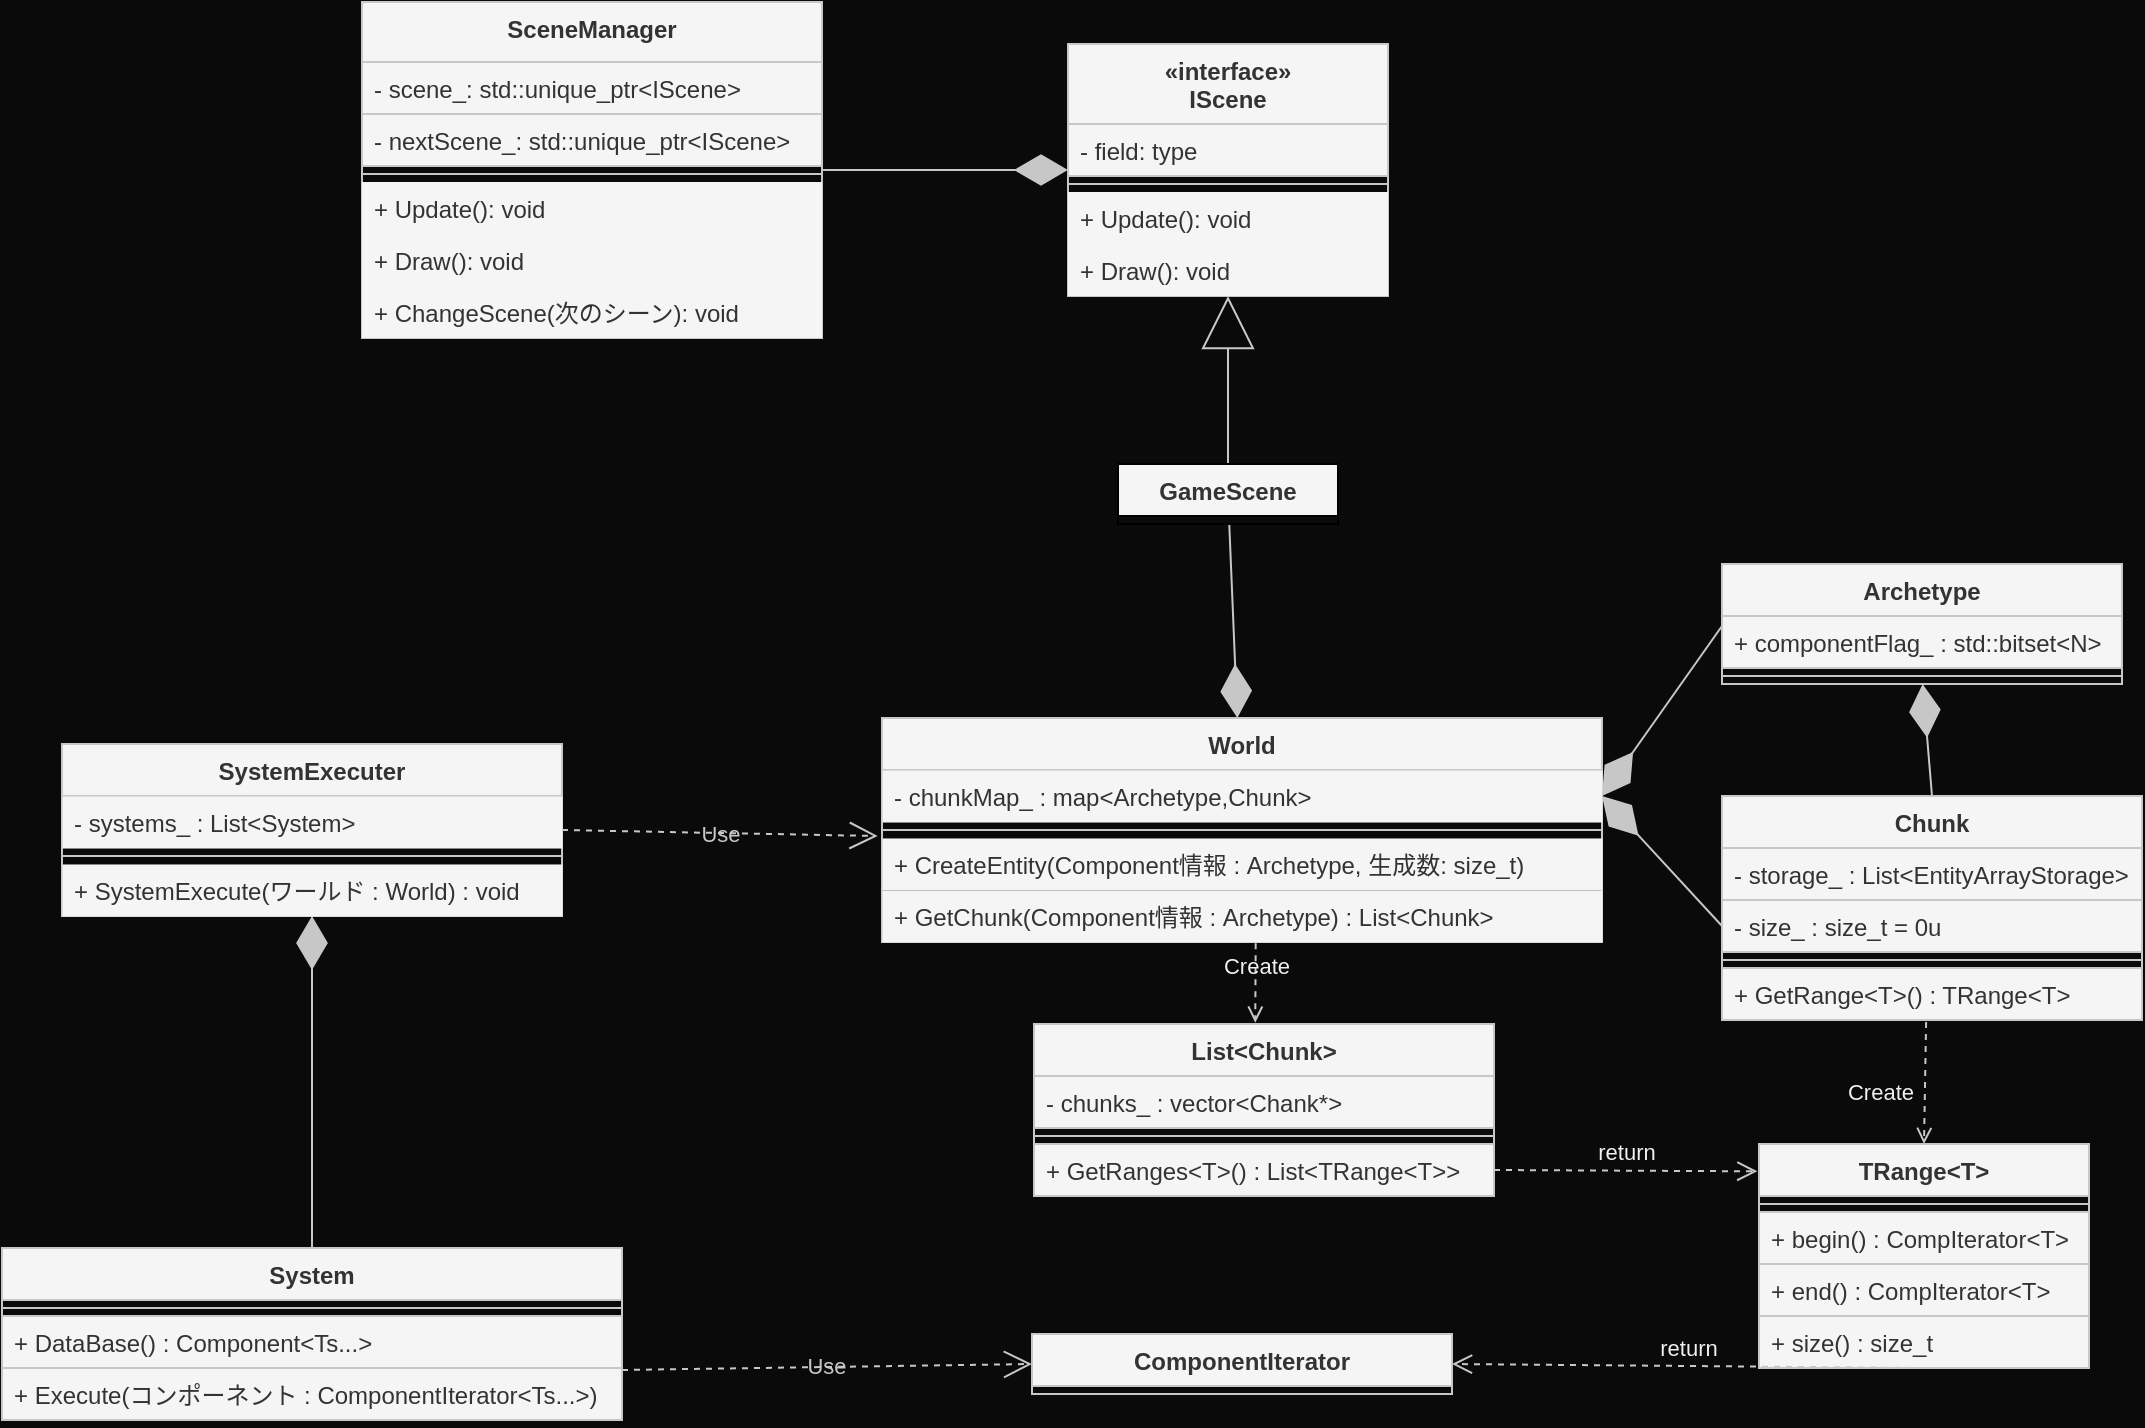 <mxfile>
    <diagram id="Wvkl28dLaL5YabkS6uyh" name="ページ1">
        <mxGraphModel dx="2324" dy="1263" grid="1" gridSize="10" guides="1" tooltips="1" connect="1" arrows="1" fold="1" page="1" pageScale="1" pageWidth="1169" pageHeight="827" background="#0A0A0A" math="0" shadow="0">
            <root>
                <mxCell id="0"/>
                <mxCell id="1" parent="0"/>
                <mxCell id="30" value="World" style="swimlane;fontStyle=1;align=center;verticalAlign=top;childLayout=stackLayout;horizontal=1;startSize=26;horizontalStack=0;resizeParent=1;resizeParentMax=0;resizeLast=0;collapsible=1;marginBottom=0;strokeWidth=1;rounded=0;labelBackgroundColor=none;fillColor=#f5f5f5;fontColor=#333333;strokeColor=#C7C7C7;" parent="1" vertex="1">
                    <mxGeometry x="240" y="277" width="360" height="112" as="geometry"/>
                </mxCell>
                <mxCell id="31" value="- chunkMap_ : map&lt;Archetype,Chunk&gt;" style="text;align=left;verticalAlign=top;spacingLeft=4;spacingRight=4;overflow=hidden;rotatable=0;points=[[0,0.5],[1,0.5]];portConstraint=eastwest;strokeWidth=0;rounded=0;labelBackgroundColor=none;fillColor=#f5f5f5;fontColor=#333333;strokeColor=#C7C7C7;" parent="30" vertex="1">
                    <mxGeometry y="26" width="360" height="26" as="geometry"/>
                </mxCell>
                <mxCell id="32" value="" style="line;strokeWidth=1;align=left;verticalAlign=middle;spacingTop=-1;spacingLeft=3;spacingRight=3;rotatable=0;labelPosition=right;points=[];portConstraint=eastwest;rounded=0;labelBackgroundColor=none;fillColor=#f5f5f5;fontColor=#333333;strokeColor=#C7C7C7;" parent="30" vertex="1">
                    <mxGeometry y="52" width="360" height="8" as="geometry"/>
                </mxCell>
                <mxCell id="39" value="+ CreateEntity(Component情報 : Archetype, 生成数: size_t)" style="text;align=left;verticalAlign=top;spacingLeft=4;spacingRight=4;overflow=hidden;rotatable=0;points=[[0,0.5],[1,0.5]];portConstraint=eastwest;strokeWidth=0;rounded=0;labelBackgroundColor=none;fillColor=#f5f5f5;fontColor=#333333;strokeColor=#C7C7C7;" parent="30" vertex="1">
                    <mxGeometry y="60" width="360" height="26" as="geometry"/>
                </mxCell>
                <mxCell id="33" value="+ GetChunk(Component情報 : Archetype) : List&lt;Chunk&gt;" style="text;align=left;verticalAlign=top;spacingLeft=4;spacingRight=4;overflow=hidden;rotatable=0;points=[[0,0.5],[1,0.5]];portConstraint=eastwest;strokeWidth=0;rounded=0;labelBackgroundColor=none;fillColor=#f5f5f5;fontColor=#333333;strokeColor=#C7C7C7;" parent="30" vertex="1">
                    <mxGeometry y="86" width="360" height="26" as="geometry"/>
                </mxCell>
                <mxCell id="40" value="Archetype" style="swimlane;fontStyle=1;align=center;verticalAlign=top;childLayout=stackLayout;horizontal=1;startSize=26;horizontalStack=0;resizeParent=1;resizeParentMax=0;resizeLast=0;collapsible=1;marginBottom=0;strokeWidth=1;rounded=0;labelBackgroundColor=none;fillColor=#f5f5f5;fontColor=#333333;strokeColor=#C7C7C7;" parent="1" vertex="1">
                    <mxGeometry x="660" y="200" width="200" height="60" as="geometry">
                        <mxRectangle x="646" y="260" width="100" height="30" as="alternateBounds"/>
                    </mxGeometry>
                </mxCell>
                <mxCell id="41" value="+ componentFlag_ : std::bitset&lt;N&gt;" style="text;align=left;verticalAlign=top;spacingLeft=4;spacingRight=4;overflow=hidden;rotatable=0;points=[[0,0.5],[1,0.5]];portConstraint=eastwest;strokeWidth=1;rounded=0;labelBackgroundColor=none;fillColor=#f5f5f5;fontColor=#333333;strokeColor=#C7C7C7;" parent="40" vertex="1">
                    <mxGeometry y="26" width="200" height="26" as="geometry"/>
                </mxCell>
                <mxCell id="42" value="" style="line;strokeWidth=1;align=left;verticalAlign=middle;spacingTop=-1;spacingLeft=3;spacingRight=3;rotatable=0;labelPosition=right;points=[];portConstraint=eastwest;rounded=0;labelBackgroundColor=none;fillColor=default;fontColor=#333333;strokeColor=#C7C7C7;" parent="40" vertex="1">
                    <mxGeometry y="52" width="200" height="8" as="geometry"/>
                </mxCell>
                <mxCell id="49" value="Chunk" style="swimlane;fontStyle=1;align=center;verticalAlign=top;childLayout=stackLayout;horizontal=1;startSize=26;horizontalStack=0;resizeParent=1;resizeParentMax=0;resizeLast=0;collapsible=1;marginBottom=0;strokeWidth=1;rounded=0;labelBackgroundColor=none;fillColor=#f5f5f5;fontColor=#333333;strokeColor=#C7C7C7;" parent="1" vertex="1">
                    <mxGeometry x="660" y="316" width="210" height="112" as="geometry">
                        <mxRectangle x="656" y="350" width="80" height="30" as="alternateBounds"/>
                    </mxGeometry>
                </mxCell>
                <mxCell id="50" value="- storage_ : List&lt;EntityArrayStorage&gt;" style="text;align=left;verticalAlign=top;spacingLeft=4;spacingRight=4;overflow=hidden;rotatable=0;points=[[0,0.5],[1,0.5]];portConstraint=eastwest;strokeWidth=1;rounded=0;labelBackgroundColor=none;fillColor=#f5f5f5;fontColor=#333333;strokeColor=#C7C7C7;" parent="49" vertex="1">
                    <mxGeometry y="26" width="210" height="26" as="geometry"/>
                </mxCell>
                <mxCell id="74" value="- size_ : size_t = 0u" style="text;align=left;verticalAlign=top;spacingLeft=4;spacingRight=4;overflow=hidden;rotatable=0;points=[[0,0.5],[1,0.5]];portConstraint=eastwest;strokeWidth=1;rounded=0;labelBackgroundColor=none;fillColor=#f5f5f5;fontColor=#333333;strokeColor=#C7C7C7;" parent="49" vertex="1">
                    <mxGeometry y="52" width="210" height="26" as="geometry"/>
                </mxCell>
                <mxCell id="51" value="" style="line;strokeWidth=1;align=left;verticalAlign=middle;spacingTop=-1;spacingLeft=3;spacingRight=3;rotatable=0;labelPosition=right;points=[];portConstraint=eastwest;rounded=0;labelBackgroundColor=none;fillColor=#f5f5f5;fontColor=#333333;strokeColor=#C7C7C7;" parent="49" vertex="1">
                    <mxGeometry y="78" width="210" height="8" as="geometry"/>
                </mxCell>
                <mxCell id="52" value="+ GetRange&lt;T&gt;() : TRange&lt;T&gt;" style="text;align=left;verticalAlign=top;spacingLeft=4;spacingRight=4;overflow=hidden;rotatable=0;points=[[0,0.5],[1,0.5]];portConstraint=eastwest;strokeWidth=1;rounded=0;labelBackgroundColor=none;fillColor=#f5f5f5;fontColor=#333333;strokeColor=#C7C7C7;" parent="49" vertex="1">
                    <mxGeometry y="86" width="210" height="26" as="geometry"/>
                </mxCell>
                <mxCell id="61" value="" style="endArrow=diamondThin;endFill=1;endSize=24;html=1;entryX=1;entryY=0.5;entryDx=0;entryDy=0;exitX=0;exitY=0.5;exitDx=0;exitDy=0;rounded=0;fontColor=#F0F0F0;labelBackgroundColor=none;fillColor=#f5f5f5;strokeColor=#C7C7C7;" parent="1" source="74" target="31" edge="1">
                    <mxGeometry width="160" relative="1" as="geometry">
                        <mxPoint x="706" y="410" as="sourcePoint"/>
                        <mxPoint x="866" y="410" as="targetPoint"/>
                    </mxGeometry>
                </mxCell>
                <mxCell id="63" value="" style="endArrow=diamondThin;endFill=1;endSize=24;html=1;exitX=0;exitY=0.192;exitDx=0;exitDy=0;exitPerimeter=0;entryX=1;entryY=0.5;entryDx=0;entryDy=0;rounded=0;fontColor=#F0F0F0;labelBackgroundColor=none;fillColor=#f5f5f5;strokeColor=#C7C7C7;" parent="1" source="41" target="31" edge="1">
                    <mxGeometry width="160" relative="1" as="geometry">
                        <mxPoint x="706" y="410" as="sourcePoint"/>
                        <mxPoint x="866" y="410" as="targetPoint"/>
                    </mxGeometry>
                </mxCell>
                <mxCell id="66" value="Create" style="html=1;verticalAlign=bottom;labelBackgroundColor=none;endArrow=open;endFill=0;dashed=1;exitX=0.486;exitY=1.038;exitDx=0;exitDy=0;exitPerimeter=0;entryX=0.5;entryY=0;entryDx=0;entryDy=0;rounded=0;fontColor=#F0F0F0;fillColor=#f5f5f5;strokeColor=#C7C7C7;" parent="1" source="52" target="68" edge="1">
                    <mxGeometry x="0.445" y="-22" width="160" relative="1" as="geometry">
                        <mxPoint x="586" y="430" as="sourcePoint"/>
                        <mxPoint x="808" y="530" as="targetPoint"/>
                        <Array as="points"/>
                        <mxPoint as="offset"/>
                    </mxGeometry>
                </mxCell>
                <mxCell id="68" value="TRange&lt;T&gt;" style="swimlane;fontStyle=1;align=center;verticalAlign=top;childLayout=stackLayout;horizontal=1;startSize=26;horizontalStack=0;resizeParent=1;resizeParentMax=0;resizeLast=0;collapsible=1;marginBottom=0;strokeWidth=1;rounded=0;labelBackgroundColor=none;fillColor=#f5f5f5;fontColor=#333333;strokeColor=#C7C7C7;" parent="1" vertex="1">
                    <mxGeometry x="678.5" y="490" width="165" height="112" as="geometry"/>
                </mxCell>
                <mxCell id="70" value="" style="line;strokeWidth=1;align=left;verticalAlign=middle;spacingTop=-1;spacingLeft=3;spacingRight=3;rotatable=0;labelPosition=right;points=[];portConstraint=eastwest;rounded=0;labelBackgroundColor=none;fillColor=#f5f5f5;fontColor=#333333;strokeColor=#C7C7C7;" parent="68" vertex="1">
                    <mxGeometry y="26" width="165" height="8" as="geometry"/>
                </mxCell>
                <mxCell id="71" value="+ begin() : CompIterator&lt;T&gt;" style="text;align=left;verticalAlign=top;spacingLeft=4;spacingRight=4;overflow=hidden;rotatable=0;points=[[0,0.5],[1,0.5]];portConstraint=eastwest;strokeWidth=1;rounded=0;labelBackgroundColor=none;fillColor=#f5f5f5;fontColor=#333333;strokeColor=#C7C7C7;" parent="68" vertex="1">
                    <mxGeometry y="34" width="165" height="26" as="geometry"/>
                </mxCell>
                <mxCell id="72" value="+ end() : CompIterator&lt;T&gt;" style="text;align=left;verticalAlign=top;spacingLeft=4;spacingRight=4;overflow=hidden;rotatable=0;points=[[0,0.5],[1,0.5]];portConstraint=eastwest;strokeWidth=1;rounded=0;labelBackgroundColor=none;fillColor=#f5f5f5;fontColor=#333333;strokeColor=#C7C7C7;" parent="68" vertex="1">
                    <mxGeometry y="60" width="165" height="26" as="geometry"/>
                </mxCell>
                <mxCell id="73" value="+ size() : size_t" style="text;align=left;verticalAlign=top;spacingLeft=4;spacingRight=4;overflow=hidden;rotatable=0;points=[[0,0.5],[1,0.5]];portConstraint=eastwest;strokeWidth=1;rounded=0;labelBackgroundColor=none;fillColor=#f5f5f5;fontColor=#333333;strokeColor=#C7C7C7;" parent="68" vertex="1">
                    <mxGeometry y="86" width="165" height="26" as="geometry"/>
                </mxCell>
                <mxCell id="75" value="List&lt;Chunk&gt;" style="swimlane;fontStyle=1;align=center;verticalAlign=top;childLayout=stackLayout;horizontal=1;startSize=26;horizontalStack=0;resizeParent=1;resizeParentMax=0;resizeLast=0;collapsible=1;marginBottom=0;strokeWidth=1;rounded=0;labelBackgroundColor=none;fillColor=#f5f5f5;fontColor=#333333;strokeColor=#C7C7C7;" parent="1" vertex="1">
                    <mxGeometry x="316" y="430" width="230" height="86" as="geometry">
                        <mxRectangle x="190" y="460" width="110" height="30" as="alternateBounds"/>
                    </mxGeometry>
                </mxCell>
                <mxCell id="76" value="- chunks_ : vector&lt;Chank*&gt;" style="text;align=left;verticalAlign=top;spacingLeft=4;spacingRight=4;overflow=hidden;rotatable=0;points=[[0,0.5],[1,0.5]];portConstraint=eastwest;strokeWidth=1;rounded=0;labelBackgroundColor=none;fillColor=#f5f5f5;fontColor=#333333;strokeColor=#C7C7C7;" parent="75" vertex="1">
                    <mxGeometry y="26" width="230" height="26" as="geometry"/>
                </mxCell>
                <mxCell id="77" value="" style="line;strokeWidth=1;align=left;verticalAlign=middle;spacingTop=-1;spacingLeft=3;spacingRight=3;rotatable=0;labelPosition=right;points=[];portConstraint=eastwest;rounded=0;labelBackgroundColor=none;fillColor=#f5f5f5;fontColor=#333333;strokeColor=#C7C7C7;" parent="75" vertex="1">
                    <mxGeometry y="52" width="230" height="8" as="geometry"/>
                </mxCell>
                <mxCell id="78" value="+ GetRanges&lt;T&gt;() : List&lt;TRange&lt;T&gt;&gt;" style="text;align=left;verticalAlign=top;spacingLeft=4;spacingRight=4;overflow=hidden;rotatable=0;points=[[0,0.5],[1,0.5]];portConstraint=eastwest;strokeWidth=1;rounded=0;labelBackgroundColor=none;fillColor=#f5f5f5;fontColor=#333333;strokeColor=#C7C7C7;" parent="75" vertex="1">
                    <mxGeometry y="60" width="230" height="26" as="geometry"/>
                </mxCell>
                <mxCell id="79" value="Create" style="html=1;verticalAlign=bottom;labelBackgroundColor=none;endArrow=open;endFill=0;dashed=1;exitX=0.519;exitY=1.026;exitDx=0;exitDy=0;exitPerimeter=0;entryX=0.481;entryY=-0.008;entryDx=0;entryDy=0;entryPerimeter=0;rounded=0;fontColor=#F0F0F0;fillColor=#f5f5f5;strokeColor=#C7C7C7;" parent="1" source="33" target="75" edge="1">
                    <mxGeometry width="160" relative="1" as="geometry">
                        <mxPoint x="425.64" y="421.998" as="sourcePoint"/>
                        <mxPoint x="425.58" y="479.01" as="targetPoint"/>
                    </mxGeometry>
                </mxCell>
                <mxCell id="64" value="" style="endArrow=diamondThin;endFill=1;endSize=24;html=1;exitX=0.5;exitY=0;exitDx=0;exitDy=0;rounded=0;fontColor=#F0F0F0;labelBackgroundColor=none;fillColor=#f5f5f5;strokeColor=#C7C7C7;" parent="1" source="49" target="42" edge="1">
                    <mxGeometry width="160" relative="1" as="geometry">
                        <mxPoint x="916" y="221.992" as="sourcePoint"/>
                        <mxPoint x="816" y="300" as="targetPoint"/>
                    </mxGeometry>
                </mxCell>
                <mxCell id="119" value="return" style="html=1;verticalAlign=bottom;endArrow=open;dashed=1;endSize=8;exitX=1;exitY=0.5;exitDx=0;exitDy=0;entryX=-0.005;entryY=0.122;entryDx=0;entryDy=0;entryPerimeter=0;rounded=0;fontColor=#F0F0F0;labelBackgroundColor=none;fillColor=#f5f5f5;strokeColor=#C7C7C7;" parent="1" source="78" target="68" edge="1">
                    <mxGeometry relative="1" as="geometry">
                        <mxPoint x="656" y="570" as="sourcePoint"/>
                        <mxPoint x="576" y="570" as="targetPoint"/>
                    </mxGeometry>
                </mxCell>
                <mxCell id="124" value="SystemExecuter" style="swimlane;fontStyle=1;align=center;verticalAlign=top;childLayout=stackLayout;horizontal=1;startSize=26;horizontalStack=0;resizeParent=1;resizeParentMax=0;resizeLast=0;collapsible=1;marginBottom=0;strokeWidth=1;rounded=0;labelBackgroundColor=none;fillColor=#f5f5f5;fontColor=#333333;strokeColor=#C7C7C7;" parent="1" vertex="1">
                    <mxGeometry x="-170" y="290" width="250" height="86" as="geometry"/>
                </mxCell>
                <mxCell id="125" value="- systems_ : List&lt;System&gt;" style="text;align=left;verticalAlign=top;spacingLeft=4;spacingRight=4;overflow=hidden;rotatable=0;points=[[0,0.5],[1,0.5]];portConstraint=eastwest;strokeWidth=0;rounded=0;labelBackgroundColor=none;fillColor=#f5f5f5;fontColor=#333333;strokeColor=#C7C7C7;" parent="124" vertex="1">
                    <mxGeometry y="26" width="250" height="26" as="geometry"/>
                </mxCell>
                <mxCell id="126" value="" style="line;strokeWidth=1;align=left;verticalAlign=middle;spacingTop=-1;spacingLeft=3;spacingRight=3;rotatable=0;labelPosition=right;points=[];portConstraint=eastwest;rounded=0;labelBackgroundColor=none;fillColor=#f5f5f5;fontColor=#333333;strokeColor=#C7C7C7;" parent="124" vertex="1">
                    <mxGeometry y="52" width="250" height="8" as="geometry"/>
                </mxCell>
                <mxCell id="127" value="+ SystemExecute(ワールド : World) : void" style="text;align=left;verticalAlign=top;spacingLeft=4;spacingRight=4;overflow=hidden;rotatable=0;points=[[0,0.5],[1,0.5]];portConstraint=eastwest;strokeWidth=0;rounded=0;labelBackgroundColor=none;fillColor=#f5f5f5;fontColor=#333333;strokeColor=#C7C7C7;" parent="124" vertex="1">
                    <mxGeometry y="60" width="250" height="26" as="geometry"/>
                </mxCell>
                <mxCell id="129" value="System" style="swimlane;fontStyle=1;align=center;verticalAlign=top;childLayout=stackLayout;horizontal=1;startSize=26;horizontalStack=0;resizeParent=1;resizeParentMax=0;resizeLast=0;collapsible=1;marginBottom=0;strokeWidth=1;rounded=0;labelBackgroundColor=none;fillColor=#f5f5f5;fontColor=#333333;strokeColor=#C7C7C7;" parent="1" vertex="1">
                    <mxGeometry x="-200" y="542" width="310" height="86" as="geometry">
                        <mxRectangle x="540" y="620" width="100" height="30" as="alternateBounds"/>
                    </mxGeometry>
                </mxCell>
                <mxCell id="131" value="" style="line;strokeWidth=1;align=left;verticalAlign=middle;spacingTop=-1;spacingLeft=3;spacingRight=3;rotatable=0;labelPosition=right;points=[];portConstraint=eastwest;rounded=0;labelBackgroundColor=none;fillColor=default;fontColor=#333333;strokeColor=#C7C7C7;" parent="129" vertex="1">
                    <mxGeometry y="26" width="310" height="8" as="geometry"/>
                </mxCell>
                <mxCell id="130" value="+ DataBase() : Component&lt;Ts...&gt;" style="text;align=left;verticalAlign=top;spacingLeft=4;spacingRight=4;overflow=hidden;rotatable=0;points=[[0,0.5],[1,0.5]];portConstraint=eastwest;strokeWidth=1;rounded=0;labelBackgroundColor=none;fillColor=#f5f5f5;fontColor=#333333;strokeColor=#C7C7C7;" parent="129" vertex="1">
                    <mxGeometry y="34" width="310" height="26" as="geometry"/>
                </mxCell>
                <mxCell id="133" value="+ Execute(コンポーネント : ComponentIterator&lt;Ts...&gt;)" style="text;align=left;verticalAlign=top;spacingLeft=4;spacingRight=4;overflow=hidden;rotatable=0;points=[[0,0.5],[1,0.5]];portConstraint=eastwest;strokeWidth=1;rounded=0;labelBackgroundColor=none;fillColor=#f5f5f5;fontColor=#333333;strokeColor=#C7C7C7;" parent="129" vertex="1">
                    <mxGeometry y="60" width="310" height="26" as="geometry"/>
                </mxCell>
                <mxCell id="132" value="" style="endArrow=diamondThin;endFill=1;endSize=24;html=1;entryX=0.5;entryY=1;entryDx=0;entryDy=0;exitX=0.5;exitY=0;exitDx=0;exitDy=0;rounded=0;fontColor=#F0F0F0;labelBackgroundColor=none;fillColor=#f5f5f5;strokeColor=#C7C7C7;" parent="1" source="129" target="124" edge="1">
                    <mxGeometry width="160" relative="1" as="geometry">
                        <mxPoint x="496" y="696" as="sourcePoint"/>
                        <mxPoint x="440" y="660" as="targetPoint"/>
                    </mxGeometry>
                </mxCell>
                <mxCell id="134" value="ComponentIterator&#10;" style="swimlane;fontStyle=1;align=center;verticalAlign=top;childLayout=stackLayout;horizontal=1;startSize=26;horizontalStack=0;resizeParent=1;resizeParentMax=0;resizeLast=0;collapsible=1;marginBottom=0;strokeWidth=1;rounded=0;labelBackgroundColor=none;fillColor=#f5f5f5;fontColor=#333333;strokeColor=#C7C7C7;" parent="1" vertex="1" collapsed="1">
                    <mxGeometry x="315" y="585" width="210" height="30" as="geometry">
                        <mxRectangle x="315" y="585" width="200" height="60" as="alternateBounds"/>
                    </mxGeometry>
                </mxCell>
                <mxCell id="135" value="" style="text;align=left;verticalAlign=top;spacingLeft=4;spacingRight=4;overflow=hidden;rotatable=0;points=[[0,0.5],[1,0.5]];portConstraint=eastwest;strokeWidth=1;rounded=0;labelBackgroundColor=none;fillColor=#f5f5f5;fontColor=#333333;strokeColor=#C7C7C7;" parent="134" vertex="1">
                    <mxGeometry y="26" width="200" height="26" as="geometry"/>
                </mxCell>
                <mxCell id="136" value="" style="line;strokeWidth=1;align=left;verticalAlign=middle;spacingTop=-1;spacingLeft=3;spacingRight=3;rotatable=0;labelPosition=right;points=[];portConstraint=eastwest;rounded=0;labelBackgroundColor=none;fillColor=default;fontColor=#333333;strokeColor=#C7C7C7;" parent="134" vertex="1">
                    <mxGeometry y="52" width="200" height="8" as="geometry"/>
                </mxCell>
                <mxCell id="137" value="return" style="html=1;verticalAlign=bottom;endArrow=open;dashed=1;endSize=8;exitX=0.5;exitY=1;exitDx=0;exitDy=0;entryX=1;entryY=0.5;entryDx=0;entryDy=0;rounded=0;fontColor=#F0F0F0;labelBackgroundColor=none;fillColor=#f5f5f5;strokeColor=#C7C7C7;" parent="1" source="68" target="134" edge="1">
                    <mxGeometry relative="1" as="geometry">
                        <mxPoint x="556" y="513" as="sourcePoint"/>
                        <mxPoint x="622.675" y="451.664" as="targetPoint"/>
                    </mxGeometry>
                </mxCell>
                <mxCell id="138" value="Use" style="endArrow=open;endSize=12;dashed=1;html=1;exitX=1;exitY=0.038;exitDx=0;exitDy=0;entryX=0;entryY=0.5;entryDx=0;entryDy=0;exitPerimeter=0;labelBackgroundColor=none;fillColor=#eeeeee;strokeColor=#C7C7C7;fontColor=#C7C7C7;labelBorderColor=none;" parent="1" source="133" target="134" edge="1">
                    <mxGeometry x="-0.001" width="160" relative="1" as="geometry">
                        <mxPoint x="360" y="620" as="sourcePoint"/>
                        <mxPoint x="520" y="620" as="targetPoint"/>
                        <mxPoint as="offset"/>
                    </mxGeometry>
                </mxCell>
                <mxCell id="139" value="Use" style="endArrow=open;endSize=12;dashed=1;html=1;entryX=-0.006;entryY=-0.038;entryDx=0;entryDy=0;exitX=1;exitY=0.5;exitDx=0;exitDy=0;entryPerimeter=0;labelBackgroundColor=none;fillColor=#eeeeee;strokeColor=#C7C7C7;fontColor=#C7C7C7;labelBorderColor=none;" parent="1" source="124" target="39" edge="1">
                    <mxGeometry width="160" relative="1" as="geometry">
                        <mxPoint x="170" y="360" as="sourcePoint"/>
                        <mxPoint x="240" y="300" as="targetPoint"/>
                    </mxGeometry>
                </mxCell>
                <mxCell id="177" style="edgeStyle=none;html=1;fontColor=#333333;endArrow=block;endFill=0;endSize=24;strokeColor=#C7C7C7;" edge="1" parent="1" source="165" target="170">
                    <mxGeometry relative="1" as="geometry">
                        <mxPoint x="413" y="10" as="targetPoint"/>
                    </mxGeometry>
                </mxCell>
                <mxCell id="178" style="edgeStyle=none;html=1;fontColor=#333333;endArrow=diamondThin;endFill=1;endSize=24;strokeColor=#C7C7C7;rounded=0;" edge="1" parent="1" source="165" target="30">
                    <mxGeometry relative="1" as="geometry"/>
                </mxCell>
                <mxCell id="165" value="GameScene" style="swimlane;fontStyle=1;align=center;verticalAlign=top;childLayout=stackLayout;horizontal=1;startSize=26;horizontalStack=0;resizeParent=1;resizeParentMax=0;resizeLast=0;collapsible=1;marginBottom=0;fillColor=#F5F5F5;fontColor=#333333;" vertex="1" collapsed="1" parent="1">
                    <mxGeometry x="358" y="150" width="110" height="30" as="geometry">
                        <mxRectangle x="300" y="60" width="160" height="34" as="alternateBounds"/>
                    </mxGeometry>
                </mxCell>
                <mxCell id="167" value="" style="line;strokeWidth=1;fillColor=#F5F5F5;align=left;verticalAlign=middle;spacingTop=-1;spacingLeft=3;spacingRight=3;rotatable=0;labelPosition=right;points=[];portConstraint=eastwest;strokeColor=inherit;" vertex="1" parent="165">
                    <mxGeometry y="26" width="160" height="8" as="geometry"/>
                </mxCell>
                <mxCell id="170" value="«interface»&#10;IScene" style="swimlane;fontStyle=1;align=center;verticalAlign=top;childLayout=stackLayout;horizontal=1;startSize=40;horizontalStack=0;resizeParent=1;resizeParentMax=0;resizeLast=0;collapsible=1;marginBottom=0;fillColor=#F5F5F5;fontColor=#333333;strokeColor=#C7C7C7;" vertex="1" parent="1">
                    <mxGeometry x="333" y="-60" width="160" height="126" as="geometry">
                        <mxRectangle x="333" y="-60" width="100" height="40" as="alternateBounds"/>
                    </mxGeometry>
                </mxCell>
                <mxCell id="171" value="- field: type" style="text;strokeColor=#C7C7C7;fillColor=#F5F5F5;align=left;verticalAlign=top;spacingLeft=4;spacingRight=4;overflow=hidden;rotatable=0;points=[[0,0.5],[1,0.5]];portConstraint=eastwest;fontColor=#333333;strokeWidth=1;" vertex="1" parent="170">
                    <mxGeometry y="40" width="160" height="26" as="geometry"/>
                </mxCell>
                <mxCell id="172" value="" style="line;strokeWidth=1;fillColor=#F5F5F5;align=left;verticalAlign=middle;spacingTop=-1;spacingLeft=3;spacingRight=3;rotatable=0;labelPosition=right;points=[];portConstraint=eastwest;strokeColor=inherit;" vertex="1" parent="170">
                    <mxGeometry y="66" width="160" height="8" as="geometry"/>
                </mxCell>
                <mxCell id="173" value="+ Update(): void" style="text;strokeColor=none;fillColor=#F5F5F5;align=left;verticalAlign=top;spacingLeft=4;spacingRight=4;overflow=hidden;rotatable=0;points=[[0,0.5],[1,0.5]];portConstraint=eastwest;fontColor=#333333;" vertex="1" parent="170">
                    <mxGeometry y="74" width="160" height="26" as="geometry"/>
                </mxCell>
                <mxCell id="181" value="+ Draw(): void" style="text;strokeColor=none;fillColor=#F5F5F5;align=left;verticalAlign=top;spacingLeft=4;spacingRight=4;overflow=hidden;rotatable=0;points=[[0,0.5],[1,0.5]];portConstraint=eastwest;fontColor=#333333;" vertex="1" parent="170">
                    <mxGeometry y="100" width="160" height="26" as="geometry"/>
                </mxCell>
                <mxCell id="188" style="edgeStyle=none;rounded=0;html=1;strokeColor=#C7C7C7;fontColor=#333333;endArrow=diamondThin;endFill=1;endSize=24;" edge="1" parent="1" source="183" target="170">
                    <mxGeometry relative="1" as="geometry"/>
                </mxCell>
                <mxCell id="183" value="SceneManager" style="swimlane;fontStyle=1;align=center;verticalAlign=top;childLayout=stackLayout;horizontal=1;startSize=30;horizontalStack=0;resizeParent=1;resizeParentMax=0;resizeLast=0;collapsible=1;marginBottom=0;fillColor=#F5F5F5;fontColor=#333333;strokeColor=#C7C7C7;" vertex="1" parent="1">
                    <mxGeometry x="-20" y="-81" width="230" height="168" as="geometry">
                        <mxRectangle x="333" y="-60" width="100" height="40" as="alternateBounds"/>
                    </mxGeometry>
                </mxCell>
                <mxCell id="184" value="- scene_: std::unique_ptr&lt;IScene&gt;" style="text;strokeColor=#C7C7C7;fillColor=#F5F5F5;align=left;verticalAlign=top;spacingLeft=4;spacingRight=4;overflow=hidden;rotatable=0;points=[[0,0.5],[1,0.5]];portConstraint=eastwest;fontColor=#333333;strokeWidth=1;" vertex="1" parent="183">
                    <mxGeometry y="30" width="230" height="26" as="geometry"/>
                </mxCell>
                <mxCell id="190" value="- nextScene_: std::unique_ptr&lt;IScene&gt;" style="text;strokeColor=#C7C7C7;fillColor=#F5F5F5;align=left;verticalAlign=top;spacingLeft=4;spacingRight=4;overflow=hidden;rotatable=0;points=[[0,0.5],[1,0.5]];portConstraint=eastwest;fontColor=#333333;strokeWidth=1;" vertex="1" parent="183">
                    <mxGeometry y="56" width="230" height="26" as="geometry"/>
                </mxCell>
                <mxCell id="185" value="" style="line;strokeWidth=1;fillColor=#F5F5F5;align=left;verticalAlign=middle;spacingTop=-1;spacingLeft=3;spacingRight=3;rotatable=0;labelPosition=right;points=[];portConstraint=eastwest;strokeColor=inherit;" vertex="1" parent="183">
                    <mxGeometry y="82" width="230" height="8" as="geometry"/>
                </mxCell>
                <mxCell id="186" value="+ Update(): void" style="text;strokeColor=none;fillColor=#F5F5F5;align=left;verticalAlign=top;spacingLeft=4;spacingRight=4;overflow=hidden;rotatable=0;points=[[0,0.5],[1,0.5]];portConstraint=eastwest;fontColor=#333333;" vertex="1" parent="183">
                    <mxGeometry y="90" width="230" height="26" as="geometry"/>
                </mxCell>
                <mxCell id="187" value="+ Draw(): void" style="text;strokeColor=none;fillColor=#F5F5F5;align=left;verticalAlign=top;spacingLeft=4;spacingRight=4;overflow=hidden;rotatable=0;points=[[0,0.5],[1,0.5]];portConstraint=eastwest;fontColor=#333333;" vertex="1" parent="183">
                    <mxGeometry y="116" width="230" height="26" as="geometry"/>
                </mxCell>
                <mxCell id="191" value="+ ChangeScene(次のシーン): void" style="text;strokeColor=none;fillColor=#F5F5F5;align=left;verticalAlign=top;spacingLeft=4;spacingRight=4;overflow=hidden;rotatable=0;points=[[0,0.5],[1,0.5]];portConstraint=eastwest;fontColor=#333333;" vertex="1" parent="183">
                    <mxGeometry y="142" width="230" height="26" as="geometry"/>
                </mxCell>
            </root>
        </mxGraphModel>
    </diagram>
</mxfile>